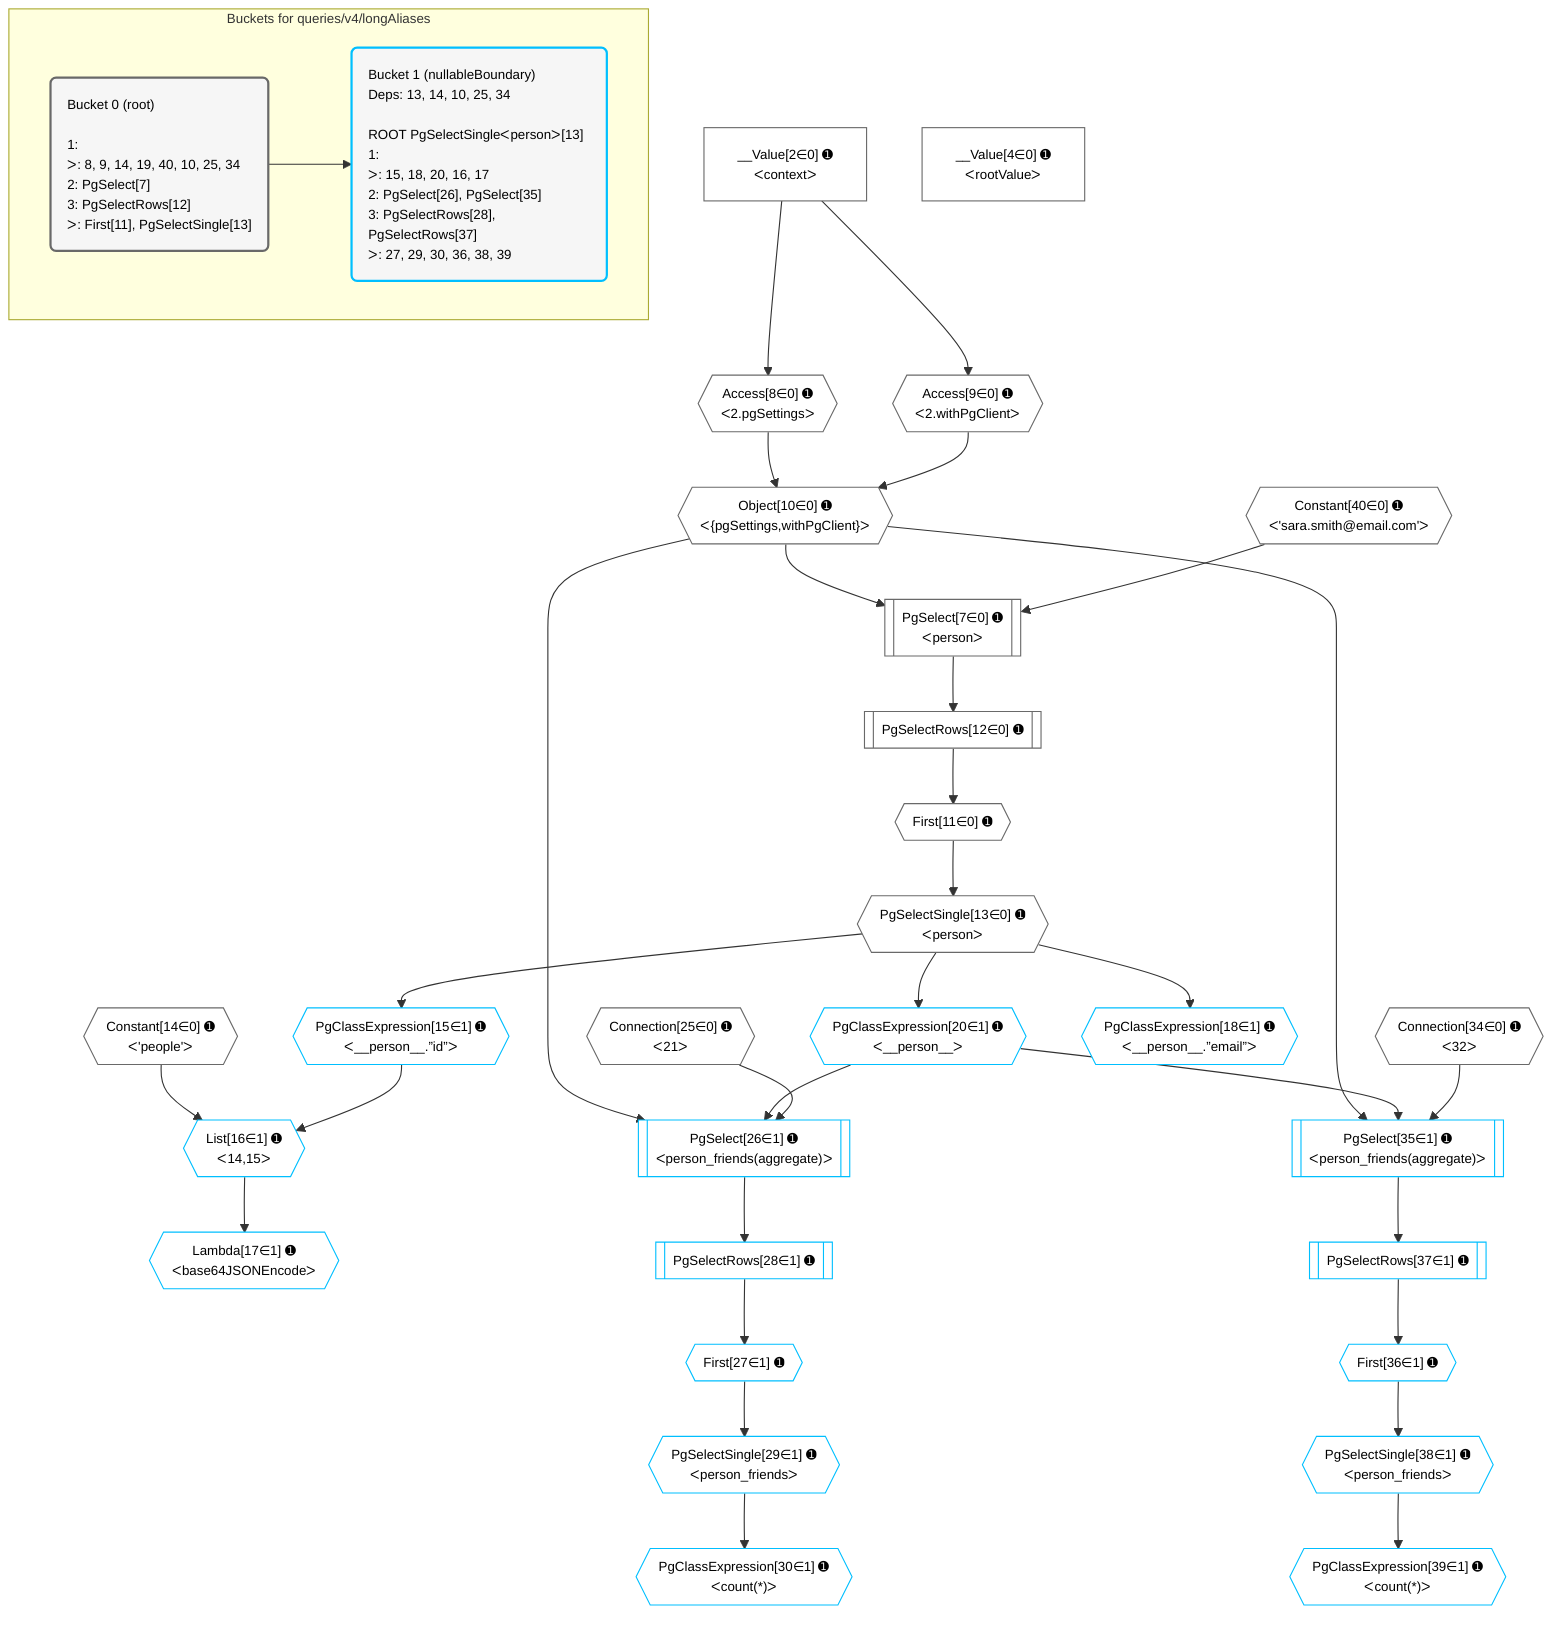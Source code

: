 %%{init: {'themeVariables': { 'fontSize': '12px'}}}%%
graph TD
    classDef path fill:#eee,stroke:#000,color:#000
    classDef plan fill:#fff,stroke-width:1px,color:#000
    classDef itemplan fill:#fff,stroke-width:2px,color:#000
    classDef unbatchedplan fill:#dff,stroke-width:1px,color:#000
    classDef sideeffectplan fill:#fcc,stroke-width:2px,color:#000
    classDef bucket fill:#f6f6f6,color:#000,stroke-width:2px,text-align:left


    %% plan dependencies
    Connection25{{"Connection[25∈0] ➊<br />ᐸ21ᐳ"}}:::plan
    Connection34{{"Connection[34∈0] ➊<br />ᐸ32ᐳ"}}:::plan
    PgSelect7[["PgSelect[7∈0] ➊<br />ᐸpersonᐳ"]]:::plan
    Object10{{"Object[10∈0] ➊<br />ᐸ{pgSettings,withPgClient}ᐳ"}}:::plan
    Constant40{{"Constant[40∈0] ➊<br />ᐸ'sara.smith@email.com'ᐳ"}}:::plan
    Object10 & Constant40 --> PgSelect7
    Access8{{"Access[8∈0] ➊<br />ᐸ2.pgSettingsᐳ"}}:::plan
    Access9{{"Access[9∈0] ➊<br />ᐸ2.withPgClientᐳ"}}:::plan
    Access8 & Access9 --> Object10
    __Value2["__Value[2∈0] ➊<br />ᐸcontextᐳ"]:::plan
    __Value2 --> Access8
    __Value2 --> Access9
    First11{{"First[11∈0] ➊"}}:::plan
    PgSelectRows12[["PgSelectRows[12∈0] ➊"]]:::plan
    PgSelectRows12 --> First11
    PgSelect7 --> PgSelectRows12
    PgSelectSingle13{{"PgSelectSingle[13∈0] ➊<br />ᐸpersonᐳ"}}:::plan
    First11 --> PgSelectSingle13
    __Value4["__Value[4∈0] ➊<br />ᐸrootValueᐳ"]:::plan
    Constant14{{"Constant[14∈0] ➊<br />ᐸ'people'ᐳ"}}:::plan
    PgSelect26[["PgSelect[26∈1] ➊<br />ᐸperson_friends(aggregate)ᐳ"]]:::plan
    PgClassExpression20{{"PgClassExpression[20∈1] ➊<br />ᐸ__person__ᐳ"}}:::plan
    Object10 & PgClassExpression20 & Connection25 --> PgSelect26
    PgSelect35[["PgSelect[35∈1] ➊<br />ᐸperson_friends(aggregate)ᐳ"]]:::plan
    Object10 & PgClassExpression20 & Connection34 --> PgSelect35
    List16{{"List[16∈1] ➊<br />ᐸ14,15ᐳ"}}:::plan
    PgClassExpression15{{"PgClassExpression[15∈1] ➊<br />ᐸ__person__.”id”ᐳ"}}:::plan
    Constant14 & PgClassExpression15 --> List16
    PgSelectSingle13 --> PgClassExpression15
    Lambda17{{"Lambda[17∈1] ➊<br />ᐸbase64JSONEncodeᐳ"}}:::plan
    List16 --> Lambda17
    PgClassExpression18{{"PgClassExpression[18∈1] ➊<br />ᐸ__person__.”email”ᐳ"}}:::plan
    PgSelectSingle13 --> PgClassExpression18
    PgSelectSingle13 --> PgClassExpression20
    First27{{"First[27∈1] ➊"}}:::plan
    PgSelectRows28[["PgSelectRows[28∈1] ➊"]]:::plan
    PgSelectRows28 --> First27
    PgSelect26 --> PgSelectRows28
    PgSelectSingle29{{"PgSelectSingle[29∈1] ➊<br />ᐸperson_friendsᐳ"}}:::plan
    First27 --> PgSelectSingle29
    PgClassExpression30{{"PgClassExpression[30∈1] ➊<br />ᐸcount(*)ᐳ"}}:::plan
    PgSelectSingle29 --> PgClassExpression30
    First36{{"First[36∈1] ➊"}}:::plan
    PgSelectRows37[["PgSelectRows[37∈1] ➊"]]:::plan
    PgSelectRows37 --> First36
    PgSelect35 --> PgSelectRows37
    PgSelectSingle38{{"PgSelectSingle[38∈1] ➊<br />ᐸperson_friendsᐳ"}}:::plan
    First36 --> PgSelectSingle38
    PgClassExpression39{{"PgClassExpression[39∈1] ➊<br />ᐸcount(*)ᐳ"}}:::plan
    PgSelectSingle38 --> PgClassExpression39

    %% define steps

    subgraph "Buckets for queries/v4/longAliases"
    Bucket0("Bucket 0 (root)<br /><br />1: <br />ᐳ: 8, 9, 14, 19, 40, 10, 25, 34<br />2: PgSelect[7]<br />3: PgSelectRows[12]<br />ᐳ: First[11], PgSelectSingle[13]"):::bucket
    classDef bucket0 stroke:#696969
    class Bucket0,__Value2,__Value4,PgSelect7,Access8,Access9,Object10,First11,PgSelectRows12,PgSelectSingle13,Constant14,Connection25,Connection34,Constant40 bucket0
    Bucket1("Bucket 1 (nullableBoundary)<br />Deps: 13, 14, 10, 25, 34<br /><br />ROOT PgSelectSingleᐸpersonᐳ[13]<br />1: <br />ᐳ: 15, 18, 20, 16, 17<br />2: PgSelect[26], PgSelect[35]<br />3: PgSelectRows[28], PgSelectRows[37]<br />ᐳ: 27, 29, 30, 36, 38, 39"):::bucket
    classDef bucket1 stroke:#00bfff
    class Bucket1,PgClassExpression15,List16,Lambda17,PgClassExpression18,PgClassExpression20,PgSelect26,First27,PgSelectRows28,PgSelectSingle29,PgClassExpression30,PgSelect35,First36,PgSelectRows37,PgSelectSingle38,PgClassExpression39 bucket1
    Bucket0 --> Bucket1
    end